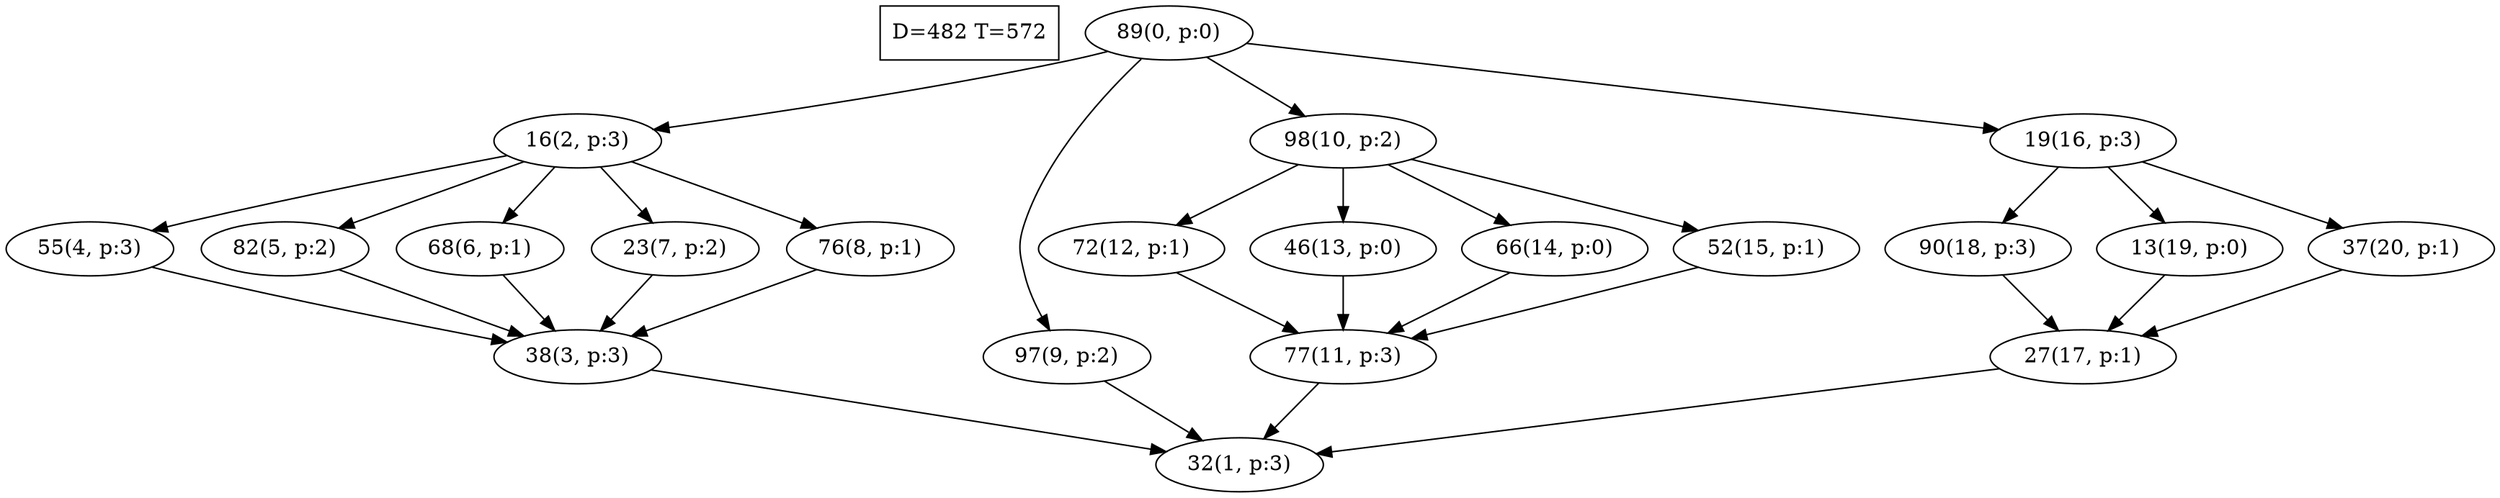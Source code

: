 digraph Task {
i [shape=box, label="D=482 T=572"]; 
0 [label="89(0, p:0)"];
1 [label="32(1, p:3)"];
2 [label="16(2, p:3)"];
3 [label="38(3, p:3)"];
4 [label="55(4, p:3)"];
5 [label="82(5, p:2)"];
6 [label="68(6, p:1)"];
7 [label="23(7, p:2)"];
8 [label="76(8, p:1)"];
9 [label="97(9, p:2)"];
10 [label="98(10, p:2)"];
11 [label="77(11, p:3)"];
12 [label="72(12, p:1)"];
13 [label="46(13, p:0)"];
14 [label="66(14, p:0)"];
15 [label="52(15, p:1)"];
16 [label="19(16, p:3)"];
17 [label="27(17, p:1)"];
18 [label="90(18, p:3)"];
19 [label="13(19, p:0)"];
20 [label="37(20, p:1)"];
0 -> 2;
0 -> 9;
0 -> 10;
0 -> 16;
2 -> 4;
2 -> 5;
2 -> 6;
2 -> 7;
2 -> 8;
3 -> 1;
4 -> 3;
5 -> 3;
6 -> 3;
7 -> 3;
8 -> 3;
9 -> 1;
10 -> 12;
10 -> 13;
10 -> 14;
10 -> 15;
11 -> 1;
12 -> 11;
13 -> 11;
14 -> 11;
15 -> 11;
16 -> 18;
16 -> 19;
16 -> 20;
17 -> 1;
18 -> 17;
19 -> 17;
20 -> 17;
}